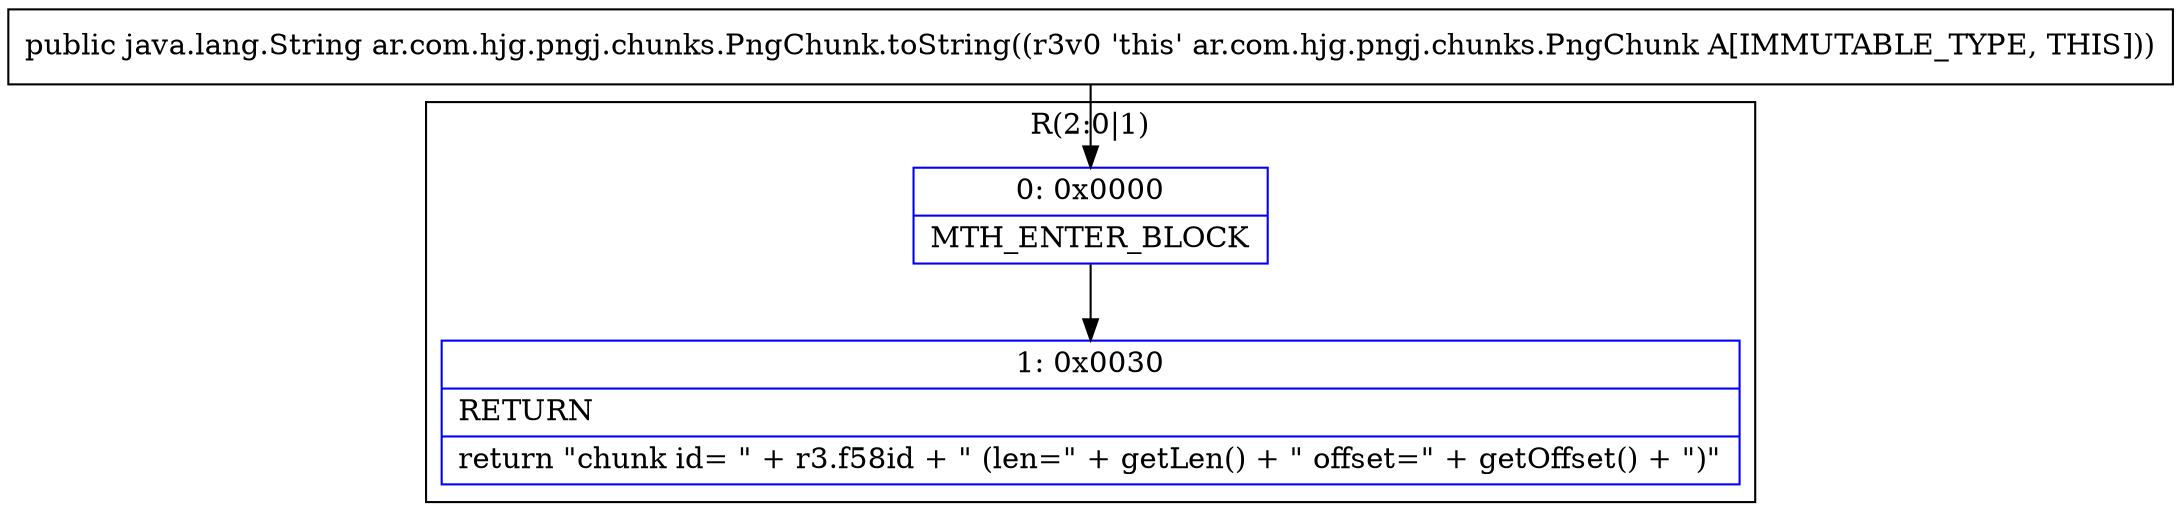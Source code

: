 digraph "CFG forar.com.hjg.pngj.chunks.PngChunk.toString()Ljava\/lang\/String;" {
subgraph cluster_Region_1396705179 {
label = "R(2:0|1)";
node [shape=record,color=blue];
Node_0 [shape=record,label="{0\:\ 0x0000|MTH_ENTER_BLOCK\l}"];
Node_1 [shape=record,label="{1\:\ 0x0030|RETURN\l|return \"chunk id= \" + r3.f58id + \" (len=\" + getLen() + \" offset=\" + getOffset() + \")\"\l}"];
}
MethodNode[shape=record,label="{public java.lang.String ar.com.hjg.pngj.chunks.PngChunk.toString((r3v0 'this' ar.com.hjg.pngj.chunks.PngChunk A[IMMUTABLE_TYPE, THIS])) }"];
MethodNode -> Node_0;
Node_0 -> Node_1;
}

